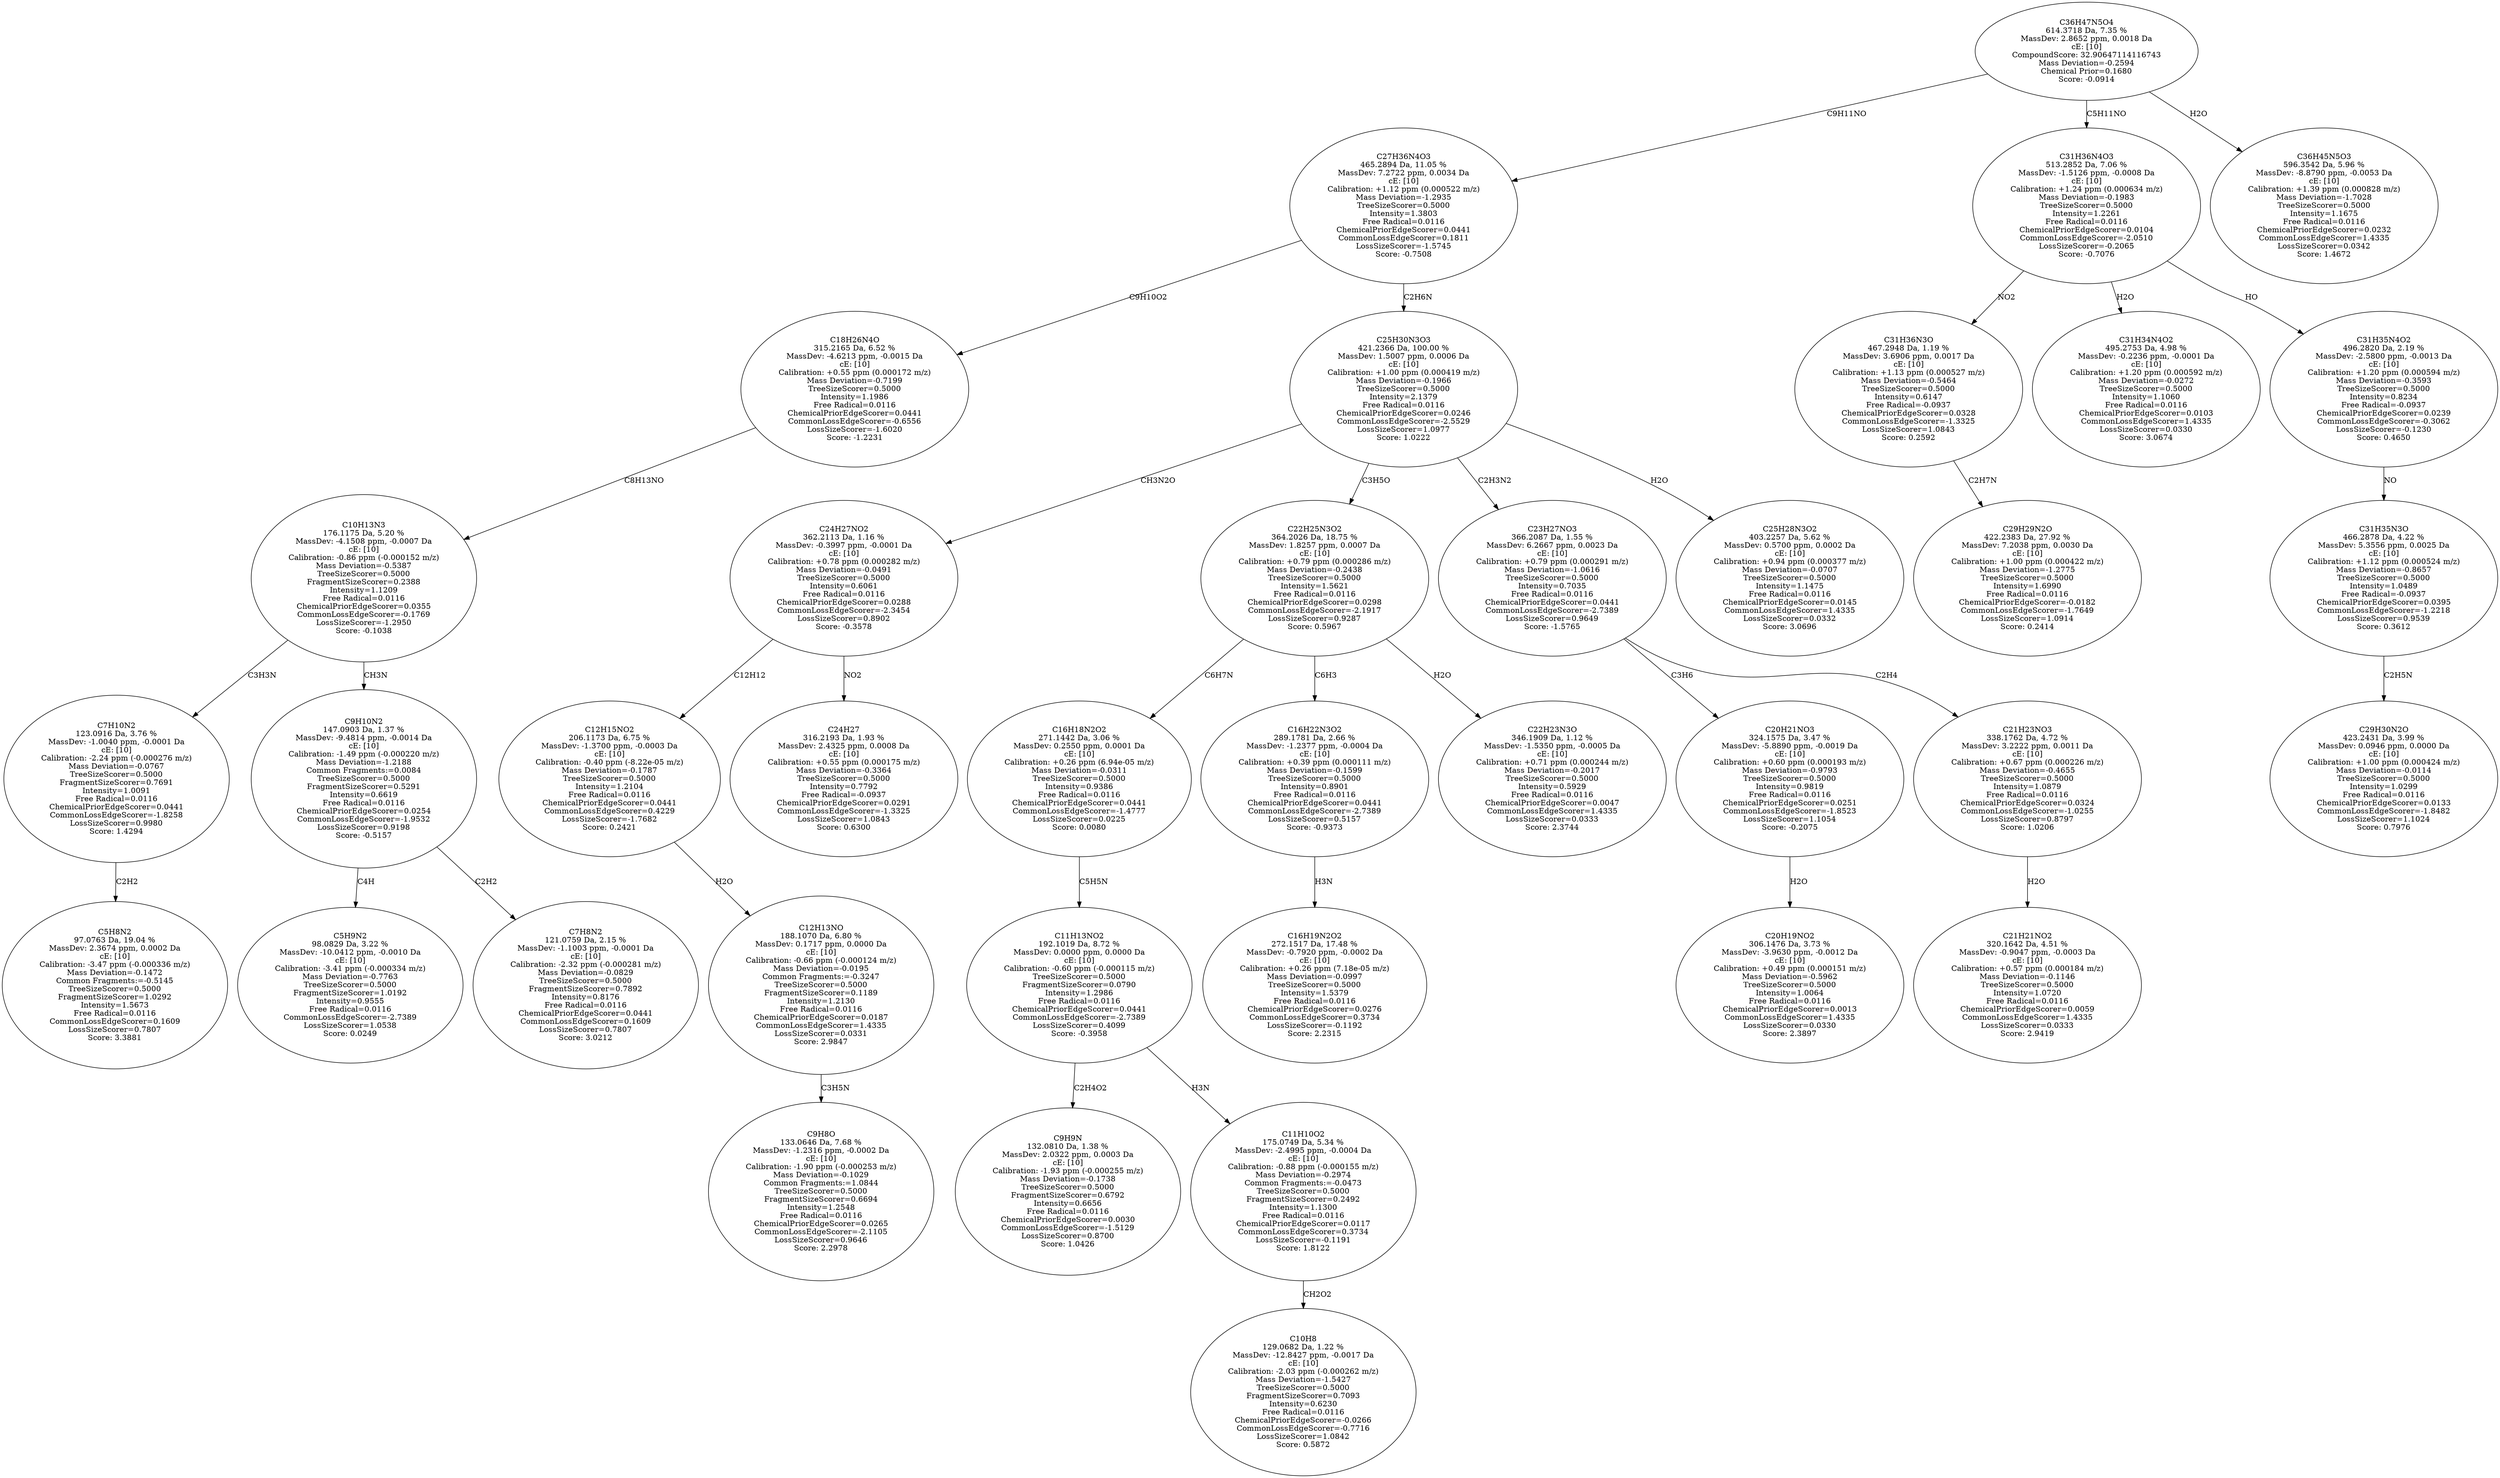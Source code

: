strict digraph {
v1 [label="C5H8N2\n97.0763 Da, 19.04 %\nMassDev: 2.3674 ppm, 0.0002 Da\ncE: [10]\nCalibration: -3.47 ppm (-0.000336 m/z)\nMass Deviation=-0.1472\nCommon Fragments:=-0.5145\nTreeSizeScorer=0.5000\nFragmentSizeScorer=1.0292\nIntensity=1.5673\nFree Radical=0.0116\nCommonLossEdgeScorer=0.1609\nLossSizeScorer=0.7807\nScore: 3.3881"];
v2 [label="C7H10N2\n123.0916 Da, 3.76 %\nMassDev: -1.0040 ppm, -0.0001 Da\ncE: [10]\nCalibration: -2.24 ppm (-0.000276 m/z)\nMass Deviation=-0.0767\nTreeSizeScorer=0.5000\nFragmentSizeScorer=0.7691\nIntensity=1.0091\nFree Radical=0.0116\nChemicalPriorEdgeScorer=0.0441\nCommonLossEdgeScorer=-1.8258\nLossSizeScorer=0.9980\nScore: 1.4294"];
v3 [label="C5H9N2\n98.0829 Da, 3.22 %\nMassDev: -10.0412 ppm, -0.0010 Da\ncE: [10]\nCalibration: -3.41 ppm (-0.000334 m/z)\nMass Deviation=-0.7763\nTreeSizeScorer=0.5000\nFragmentSizeScorer=1.0192\nIntensity=0.9555\nFree Radical=0.0116\nCommonLossEdgeScorer=-2.7389\nLossSizeScorer=1.0538\nScore: 0.0249"];
v4 [label="C7H8N2\n121.0759 Da, 2.15 %\nMassDev: -1.1003 ppm, -0.0001 Da\ncE: [10]\nCalibration: -2.32 ppm (-0.000281 m/z)\nMass Deviation=-0.0829\nTreeSizeScorer=0.5000\nFragmentSizeScorer=0.7892\nIntensity=0.8176\nFree Radical=0.0116\nChemicalPriorEdgeScorer=0.0441\nCommonLossEdgeScorer=0.1609\nLossSizeScorer=0.7807\nScore: 3.0212"];
v5 [label="C9H10N2\n147.0903 Da, 1.37 %\nMassDev: -9.4814 ppm, -0.0014 Da\ncE: [10]\nCalibration: -1.49 ppm (-0.000220 m/z)\nMass Deviation=-1.2188\nCommon Fragments:=0.0084\nTreeSizeScorer=0.5000\nFragmentSizeScorer=0.5291\nIntensity=0.6619\nFree Radical=0.0116\nChemicalPriorEdgeScorer=0.0254\nCommonLossEdgeScorer=-1.9532\nLossSizeScorer=0.9198\nScore: -0.5157"];
v6 [label="C10H13N3\n176.1175 Da, 5.20 %\nMassDev: -4.1508 ppm, -0.0007 Da\ncE: [10]\nCalibration: -0.86 ppm (-0.000152 m/z)\nMass Deviation=-0.5387\nTreeSizeScorer=0.5000\nFragmentSizeScorer=0.2388\nIntensity=1.1209\nFree Radical=0.0116\nChemicalPriorEdgeScorer=0.0355\nCommonLossEdgeScorer=-0.1769\nLossSizeScorer=-1.2950\nScore: -0.1038"];
v7 [label="C18H26N4O\n315.2165 Da, 6.52 %\nMassDev: -4.6213 ppm, -0.0015 Da\ncE: [10]\nCalibration: +0.55 ppm (0.000172 m/z)\nMass Deviation=-0.7199\nTreeSizeScorer=0.5000\nIntensity=1.1986\nFree Radical=0.0116\nChemicalPriorEdgeScorer=0.0441\nCommonLossEdgeScorer=-0.6556\nLossSizeScorer=-1.6020\nScore: -1.2231"];
v8 [label="C9H8O\n133.0646 Da, 7.68 %\nMassDev: -1.2316 ppm, -0.0002 Da\ncE: [10]\nCalibration: -1.90 ppm (-0.000253 m/z)\nMass Deviation=-0.1029\nCommon Fragments:=1.0844\nTreeSizeScorer=0.5000\nFragmentSizeScorer=0.6694\nIntensity=1.2548\nFree Radical=0.0116\nChemicalPriorEdgeScorer=0.0265\nCommonLossEdgeScorer=-2.1105\nLossSizeScorer=0.9646\nScore: 2.2978"];
v9 [label="C12H13NO\n188.1070 Da, 6.80 %\nMassDev: 0.1717 ppm, 0.0000 Da\ncE: [10]\nCalibration: -0.66 ppm (-0.000124 m/z)\nMass Deviation=-0.0195\nCommon Fragments:=-0.3247\nTreeSizeScorer=0.5000\nFragmentSizeScorer=0.1189\nIntensity=1.2130\nFree Radical=0.0116\nChemicalPriorEdgeScorer=0.0187\nCommonLossEdgeScorer=1.4335\nLossSizeScorer=0.0331\nScore: 2.9847"];
v10 [label="C12H15NO2\n206.1173 Da, 6.75 %\nMassDev: -1.3700 ppm, -0.0003 Da\ncE: [10]\nCalibration: -0.40 ppm (-8.22e-05 m/z)\nMass Deviation=-0.1787\nTreeSizeScorer=0.5000\nIntensity=1.2104\nFree Radical=0.0116\nChemicalPriorEdgeScorer=0.0441\nCommonLossEdgeScorer=0.4229\nLossSizeScorer=-1.7682\nScore: 0.2421"];
v11 [label="C24H27\n316.2193 Da, 1.93 %\nMassDev: 2.4325 ppm, 0.0008 Da\ncE: [10]\nCalibration: +0.55 ppm (0.000175 m/z)\nMass Deviation=-0.3364\nTreeSizeScorer=0.5000\nIntensity=0.7792\nFree Radical=-0.0937\nChemicalPriorEdgeScorer=0.0291\nCommonLossEdgeScorer=-1.3325\nLossSizeScorer=1.0843\nScore: 0.6300"];
v12 [label="C24H27NO2\n362.2113 Da, 1.16 %\nMassDev: -0.3997 ppm, -0.0001 Da\ncE: [10]\nCalibration: +0.78 ppm (0.000282 m/z)\nMass Deviation=-0.0491\nTreeSizeScorer=0.5000\nIntensity=0.6061\nFree Radical=0.0116\nChemicalPriorEdgeScorer=0.0288\nCommonLossEdgeScorer=-2.3454\nLossSizeScorer=0.8902\nScore: -0.3578"];
v13 [label="C9H9N\n132.0810 Da, 1.38 %\nMassDev: 2.0322 ppm, 0.0003 Da\ncE: [10]\nCalibration: -1.93 ppm (-0.000255 m/z)\nMass Deviation=-0.1738\nTreeSizeScorer=0.5000\nFragmentSizeScorer=0.6792\nIntensity=0.6656\nFree Radical=0.0116\nChemicalPriorEdgeScorer=0.0030\nCommonLossEdgeScorer=-1.5129\nLossSizeScorer=0.8700\nScore: 1.0426"];
v14 [label="C10H8\n129.0682 Da, 1.22 %\nMassDev: -12.8427 ppm, -0.0017 Da\ncE: [10]\nCalibration: -2.03 ppm (-0.000262 m/z)\nMass Deviation=-1.5427\nTreeSizeScorer=0.5000\nFragmentSizeScorer=0.7093\nIntensity=0.6230\nFree Radical=0.0116\nChemicalPriorEdgeScorer=-0.0266\nCommonLossEdgeScorer=-0.7716\nLossSizeScorer=1.0842\nScore: 0.5872"];
v15 [label="C11H10O2\n175.0749 Da, 5.34 %\nMassDev: -2.4995 ppm, -0.0004 Da\ncE: [10]\nCalibration: -0.88 ppm (-0.000155 m/z)\nMass Deviation=-0.2974\nCommon Fragments:=-0.0473\nTreeSizeScorer=0.5000\nFragmentSizeScorer=0.2492\nIntensity=1.1300\nFree Radical=0.0116\nChemicalPriorEdgeScorer=0.0117\nCommonLossEdgeScorer=0.3734\nLossSizeScorer=-0.1191\nScore: 1.8122"];
v16 [label="C11H13NO2\n192.1019 Da, 8.72 %\nMassDev: 0.0000 ppm, 0.0000 Da\ncE: [10]\nCalibration: -0.60 ppm (-0.000115 m/z)\nTreeSizeScorer=0.5000\nFragmentSizeScorer=0.0790\nIntensity=1.2986\nFree Radical=0.0116\nChemicalPriorEdgeScorer=0.0441\nCommonLossEdgeScorer=-2.7389\nLossSizeScorer=0.4099\nScore: -0.3958"];
v17 [label="C16H18N2O2\n271.1442 Da, 3.06 %\nMassDev: 0.2550 ppm, 0.0001 Da\ncE: [10]\nCalibration: +0.26 ppm (6.94e-05 m/z)\nMass Deviation=-0.0311\nTreeSizeScorer=0.5000\nIntensity=0.9386\nFree Radical=0.0116\nChemicalPriorEdgeScorer=0.0441\nCommonLossEdgeScorer=-1.4777\nLossSizeScorer=0.0225\nScore: 0.0080"];
v18 [label="C16H19N2O2\n272.1517 Da, 17.48 %\nMassDev: -0.7920 ppm, -0.0002 Da\ncE: [10]\nCalibration: +0.26 ppm (7.18e-05 m/z)\nMass Deviation=-0.0997\nTreeSizeScorer=0.5000\nIntensity=1.5379\nFree Radical=0.0116\nChemicalPriorEdgeScorer=0.0276\nCommonLossEdgeScorer=0.3734\nLossSizeScorer=-0.1192\nScore: 2.2315"];
v19 [label="C16H22N3O2\n289.1781 Da, 2.66 %\nMassDev: -1.2377 ppm, -0.0004 Da\ncE: [10]\nCalibration: +0.39 ppm (0.000111 m/z)\nMass Deviation=-0.1599\nTreeSizeScorer=0.5000\nIntensity=0.8901\nFree Radical=0.0116\nChemicalPriorEdgeScorer=0.0441\nCommonLossEdgeScorer=-2.7389\nLossSizeScorer=0.5157\nScore: -0.9373"];
v20 [label="C22H23N3O\n346.1909 Da, 1.12 %\nMassDev: -1.5350 ppm, -0.0005 Da\ncE: [10]\nCalibration: +0.71 ppm (0.000244 m/z)\nMass Deviation=-0.2017\nTreeSizeScorer=0.5000\nIntensity=0.5929\nFree Radical=0.0116\nChemicalPriorEdgeScorer=0.0047\nCommonLossEdgeScorer=1.4335\nLossSizeScorer=0.0333\nScore: 2.3744"];
v21 [label="C22H25N3O2\n364.2026 Da, 18.75 %\nMassDev: 1.8257 ppm, 0.0007 Da\ncE: [10]\nCalibration: +0.79 ppm (0.000286 m/z)\nMass Deviation=-0.2438\nTreeSizeScorer=0.5000\nIntensity=1.5621\nFree Radical=0.0116\nChemicalPriorEdgeScorer=0.0298\nCommonLossEdgeScorer=-2.1917\nLossSizeScorer=0.9287\nScore: 0.5967"];
v22 [label="C20H19NO2\n306.1476 Da, 3.73 %\nMassDev: -3.9630 ppm, -0.0012 Da\ncE: [10]\nCalibration: +0.49 ppm (0.000151 m/z)\nMass Deviation=-0.5962\nTreeSizeScorer=0.5000\nIntensity=1.0064\nFree Radical=0.0116\nChemicalPriorEdgeScorer=0.0013\nCommonLossEdgeScorer=1.4335\nLossSizeScorer=0.0330\nScore: 2.3897"];
v23 [label="C20H21NO3\n324.1575 Da, 3.47 %\nMassDev: -5.8890 ppm, -0.0019 Da\ncE: [10]\nCalibration: +0.60 ppm (0.000193 m/z)\nMass Deviation=-0.9793\nTreeSizeScorer=0.5000\nIntensity=0.9819\nFree Radical=0.0116\nChemicalPriorEdgeScorer=0.0251\nCommonLossEdgeScorer=-1.8523\nLossSizeScorer=1.1054\nScore: -0.2075"];
v24 [label="C21H21NO2\n320.1642 Da, 4.51 %\nMassDev: -0.9047 ppm, -0.0003 Da\ncE: [10]\nCalibration: +0.57 ppm (0.000184 m/z)\nMass Deviation=-0.1146\nTreeSizeScorer=0.5000\nIntensity=1.0720\nFree Radical=0.0116\nChemicalPriorEdgeScorer=0.0059\nCommonLossEdgeScorer=1.4335\nLossSizeScorer=0.0333\nScore: 2.9419"];
v25 [label="C21H23NO3\n338.1762 Da, 4.72 %\nMassDev: 3.2222 ppm, 0.0011 Da\ncE: [10]\nCalibration: +0.67 ppm (0.000226 m/z)\nMass Deviation=-0.4655\nTreeSizeScorer=0.5000\nIntensity=1.0879\nFree Radical=0.0116\nChemicalPriorEdgeScorer=0.0324\nCommonLossEdgeScorer=-1.0255\nLossSizeScorer=0.8797\nScore: 1.0206"];
v26 [label="C23H27NO3\n366.2087 Da, 1.55 %\nMassDev: 6.2667 ppm, 0.0023 Da\ncE: [10]\nCalibration: +0.79 ppm (0.000291 m/z)\nMass Deviation=-1.0616\nTreeSizeScorer=0.5000\nIntensity=0.7035\nFree Radical=0.0116\nChemicalPriorEdgeScorer=0.0441\nCommonLossEdgeScorer=-2.7389\nLossSizeScorer=0.9649\nScore: -1.5765"];
v27 [label="C25H28N3O2\n403.2257 Da, 5.62 %\nMassDev: 0.5700 ppm, 0.0002 Da\ncE: [10]\nCalibration: +0.94 ppm (0.000377 m/z)\nMass Deviation=-0.0707\nTreeSizeScorer=0.5000\nIntensity=1.1475\nFree Radical=0.0116\nChemicalPriorEdgeScorer=0.0145\nCommonLossEdgeScorer=1.4335\nLossSizeScorer=0.0332\nScore: 3.0696"];
v28 [label="C25H30N3O3\n421.2366 Da, 100.00 %\nMassDev: 1.5007 ppm, 0.0006 Da\ncE: [10]\nCalibration: +1.00 ppm (0.000419 m/z)\nMass Deviation=-0.1966\nTreeSizeScorer=0.5000\nIntensity=2.1379\nFree Radical=0.0116\nChemicalPriorEdgeScorer=0.0246\nCommonLossEdgeScorer=-2.5529\nLossSizeScorer=1.0977\nScore: 1.0222"];
v29 [label="C27H36N4O3\n465.2894 Da, 11.05 %\nMassDev: 7.2722 ppm, 0.0034 Da\ncE: [10]\nCalibration: +1.12 ppm (0.000522 m/z)\nMass Deviation=-1.2935\nTreeSizeScorer=0.5000\nIntensity=1.3803\nFree Radical=0.0116\nChemicalPriorEdgeScorer=0.0441\nCommonLossEdgeScorer=0.1811\nLossSizeScorer=-1.5745\nScore: -0.7508"];
v30 [label="C29H29N2O\n422.2383 Da, 27.92 %\nMassDev: 7.2038 ppm, 0.0030 Da\ncE: [10]\nCalibration: +1.00 ppm (0.000422 m/z)\nMass Deviation=-1.2775\nTreeSizeScorer=0.5000\nIntensity=1.6990\nFree Radical=0.0116\nChemicalPriorEdgeScorer=-0.0182\nCommonLossEdgeScorer=-1.7649\nLossSizeScorer=1.0914\nScore: 0.2414"];
v31 [label="C31H36N3O\n467.2948 Da, 1.19 %\nMassDev: 3.6906 ppm, 0.0017 Da\ncE: [10]\nCalibration: +1.13 ppm (0.000527 m/z)\nMass Deviation=-0.5464\nTreeSizeScorer=0.5000\nIntensity=0.6147\nFree Radical=-0.0937\nChemicalPriorEdgeScorer=0.0328\nCommonLossEdgeScorer=-1.3325\nLossSizeScorer=1.0843\nScore: 0.2592"];
v32 [label="C31H34N4O2\n495.2753 Da, 4.98 %\nMassDev: -0.2236 ppm, -0.0001 Da\ncE: [10]\nCalibration: +1.20 ppm (0.000592 m/z)\nMass Deviation=-0.0272\nTreeSizeScorer=0.5000\nIntensity=1.1060\nFree Radical=0.0116\nChemicalPriorEdgeScorer=0.0103\nCommonLossEdgeScorer=1.4335\nLossSizeScorer=0.0330\nScore: 3.0674"];
v33 [label="C29H30N2O\n423.2431 Da, 3.99 %\nMassDev: 0.0946 ppm, 0.0000 Da\ncE: [10]\nCalibration: +1.00 ppm (0.000424 m/z)\nMass Deviation=-0.0114\nTreeSizeScorer=0.5000\nIntensity=1.0299\nFree Radical=0.0116\nChemicalPriorEdgeScorer=0.0133\nCommonLossEdgeScorer=-1.8482\nLossSizeScorer=1.1024\nScore: 0.7976"];
v34 [label="C31H35N3O\n466.2878 Da, 4.22 %\nMassDev: 5.3556 ppm, 0.0025 Da\ncE: [10]\nCalibration: +1.12 ppm (0.000524 m/z)\nMass Deviation=-0.8657\nTreeSizeScorer=0.5000\nIntensity=1.0489\nFree Radical=-0.0937\nChemicalPriorEdgeScorer=0.0395\nCommonLossEdgeScorer=-1.2218\nLossSizeScorer=0.9539\nScore: 0.3612"];
v35 [label="C31H35N4O2\n496.2820 Da, 2.19 %\nMassDev: -2.5800 ppm, -0.0013 Da\ncE: [10]\nCalibration: +1.20 ppm (0.000594 m/z)\nMass Deviation=-0.3593\nTreeSizeScorer=0.5000\nIntensity=0.8234\nFree Radical=-0.0937\nChemicalPriorEdgeScorer=0.0239\nCommonLossEdgeScorer=-0.3062\nLossSizeScorer=-0.1230\nScore: 0.4650"];
v36 [label="C31H36N4O3\n513.2852 Da, 7.06 %\nMassDev: -1.5126 ppm, -0.0008 Da\ncE: [10]\nCalibration: +1.24 ppm (0.000634 m/z)\nMass Deviation=-0.1983\nTreeSizeScorer=0.5000\nIntensity=1.2261\nFree Radical=0.0116\nChemicalPriorEdgeScorer=0.0104\nCommonLossEdgeScorer=-2.0510\nLossSizeScorer=-0.2065\nScore: -0.7076"];
v37 [label="C36H45N5O3\n596.3542 Da, 5.96 %\nMassDev: -8.8790 ppm, -0.0053 Da\ncE: [10]\nCalibration: +1.39 ppm (0.000828 m/z)\nMass Deviation=-1.7028\nTreeSizeScorer=0.5000\nIntensity=1.1675\nFree Radical=0.0116\nChemicalPriorEdgeScorer=0.0232\nCommonLossEdgeScorer=1.4335\nLossSizeScorer=0.0342\nScore: 1.4672"];
v38 [label="C36H47N5O4\n614.3718 Da, 7.35 %\nMassDev: 2.8652 ppm, 0.0018 Da\ncE: [10]\nCompoundScore: 32.90647114116743\nMass Deviation=-0.2594\nChemical Prior=0.1680\nScore: -0.0914"];
v2 -> v1 [label="C2H2"];
v6 -> v2 [label="C3H3N"];
v5 -> v3 [label="C4H"];
v5 -> v4 [label="C2H2"];
v6 -> v5 [label="CH3N"];
v7 -> v6 [label="C8H13NO"];
v29 -> v7 [label="C9H10O2"];
v9 -> v8 [label="C3H5N"];
v10 -> v9 [label="H2O"];
v12 -> v10 [label="C12H12"];
v12 -> v11 [label="NO2"];
v28 -> v12 [label="CH3N2O"];
v16 -> v13 [label="C2H4O2"];
v15 -> v14 [label="CH2O2"];
v16 -> v15 [label="H3N"];
v17 -> v16 [label="C5H5N"];
v21 -> v17 [label="C6H7N"];
v19 -> v18 [label="H3N"];
v21 -> v19 [label="C6H3"];
v21 -> v20 [label="H2O"];
v28 -> v21 [label="C3H5O"];
v23 -> v22 [label="H2O"];
v26 -> v23 [label="C3H6"];
v25 -> v24 [label="H2O"];
v26 -> v25 [label="C2H4"];
v28 -> v26 [label="C2H3N2"];
v28 -> v27 [label="H2O"];
v29 -> v28 [label="C2H6N"];
v38 -> v29 [label="C9H11NO"];
v31 -> v30 [label="C2H7N"];
v36 -> v31 [label="NO2"];
v36 -> v32 [label="H2O"];
v34 -> v33 [label="C2H5N"];
v35 -> v34 [label="NO"];
v36 -> v35 [label="HO"];
v38 -> v36 [label="C5H11NO"];
v38 -> v37 [label="H2O"];
}